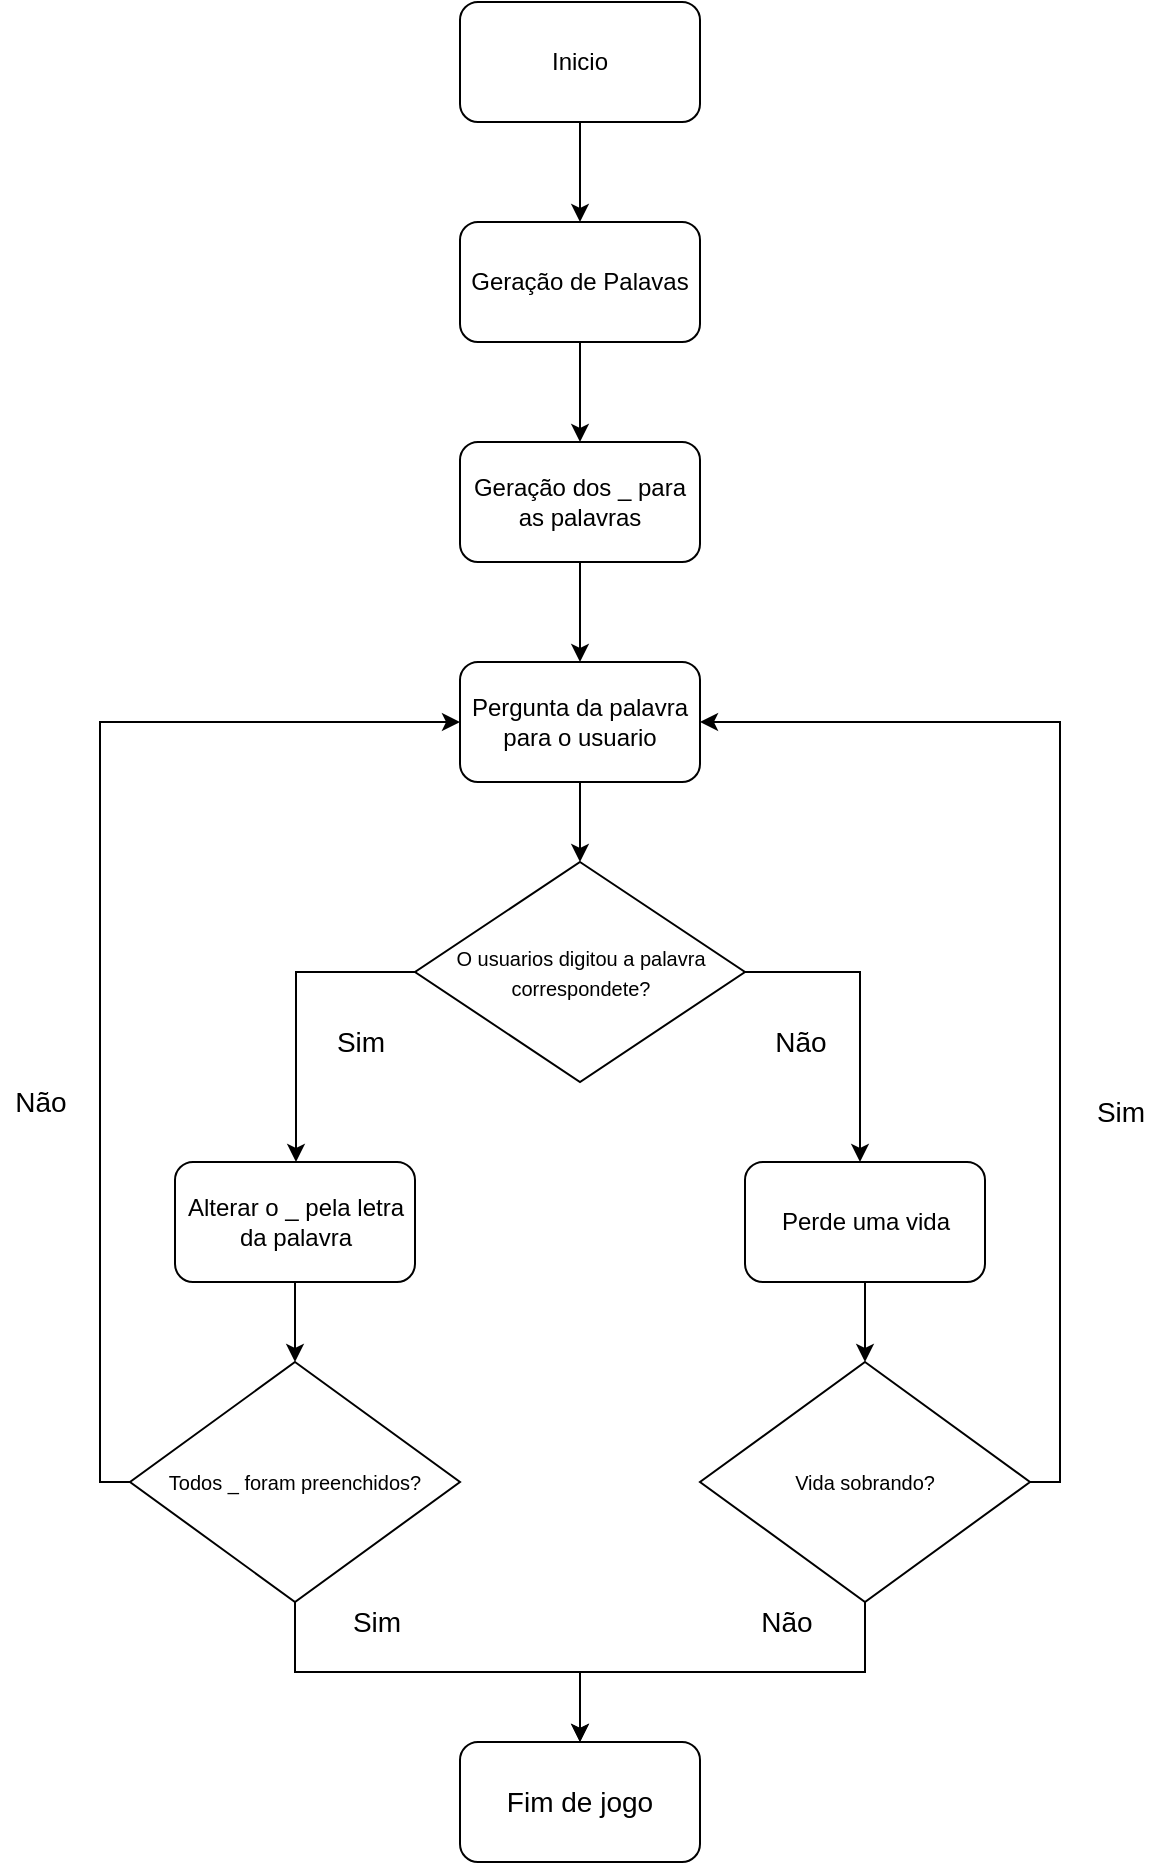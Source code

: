 <mxfile version="15.7.3" type="device"><diagram id="F1F59uQ8zzG-U5rjW65V" name="Página-1"><mxGraphModel dx="1038" dy="689" grid="1" gridSize="10" guides="1" tooltips="1" connect="1" arrows="1" fold="1" page="1" pageScale="1" pageWidth="827" pageHeight="1169" math="0" shadow="0"><root><mxCell id="0"/><mxCell id="1" parent="0"/><mxCell id="rtHztB5nD595vYkmgtMQ-3" value="" style="edgeStyle=orthogonalEdgeStyle;rounded=0;orthogonalLoop=1;jettySize=auto;html=1;" edge="1" parent="1" source="rtHztB5nD595vYkmgtMQ-1" target="rtHztB5nD595vYkmgtMQ-2"><mxGeometry relative="1" as="geometry"/></mxCell><mxCell id="rtHztB5nD595vYkmgtMQ-1" value="Inicio" style="rounded=1;whiteSpace=wrap;html=1;" vertex="1" parent="1"><mxGeometry x="340" y="40" width="120" height="60" as="geometry"/></mxCell><mxCell id="rtHztB5nD595vYkmgtMQ-5" value="" style="edgeStyle=orthogonalEdgeStyle;rounded=0;orthogonalLoop=1;jettySize=auto;html=1;" edge="1" parent="1" source="rtHztB5nD595vYkmgtMQ-2" target="rtHztB5nD595vYkmgtMQ-4"><mxGeometry relative="1" as="geometry"/></mxCell><mxCell id="rtHztB5nD595vYkmgtMQ-2" value="Geração de Palavas" style="rounded=1;whiteSpace=wrap;html=1;" vertex="1" parent="1"><mxGeometry x="340" y="150" width="120" height="60" as="geometry"/></mxCell><mxCell id="rtHztB5nD595vYkmgtMQ-7" value="" style="edgeStyle=orthogonalEdgeStyle;rounded=0;orthogonalLoop=1;jettySize=auto;html=1;" edge="1" parent="1" source="rtHztB5nD595vYkmgtMQ-4" target="rtHztB5nD595vYkmgtMQ-6"><mxGeometry relative="1" as="geometry"/></mxCell><mxCell id="rtHztB5nD595vYkmgtMQ-4" value="Geração dos _ para as palavras" style="rounded=1;whiteSpace=wrap;html=1;" vertex="1" parent="1"><mxGeometry x="340" y="260" width="120" height="60" as="geometry"/></mxCell><mxCell id="rtHztB5nD595vYkmgtMQ-9" value="" style="edgeStyle=orthogonalEdgeStyle;rounded=0;orthogonalLoop=1;jettySize=auto;html=1;fontSize=10;" edge="1" parent="1" source="rtHztB5nD595vYkmgtMQ-6" target="rtHztB5nD595vYkmgtMQ-8"><mxGeometry relative="1" as="geometry"/></mxCell><mxCell id="rtHztB5nD595vYkmgtMQ-6" value="Pergunta da palavra para o usuario" style="rounded=1;whiteSpace=wrap;html=1;" vertex="1" parent="1"><mxGeometry x="340" y="370" width="120" height="60" as="geometry"/></mxCell><mxCell id="rtHztB5nD595vYkmgtMQ-16" value="" style="edgeStyle=orthogonalEdgeStyle;rounded=0;orthogonalLoop=1;jettySize=auto;html=1;fontSize=10;" edge="1" parent="1" source="rtHztB5nD595vYkmgtMQ-8" target="rtHztB5nD595vYkmgtMQ-11"><mxGeometry relative="1" as="geometry"><Array as="points"><mxPoint x="540" y="525"/></Array></mxGeometry></mxCell><mxCell id="rtHztB5nD595vYkmgtMQ-17" value="" style="edgeStyle=orthogonalEdgeStyle;rounded=0;orthogonalLoop=1;jettySize=auto;html=1;fontSize=10;" edge="1" parent="1" source="rtHztB5nD595vYkmgtMQ-8" target="rtHztB5nD595vYkmgtMQ-10"><mxGeometry relative="1" as="geometry"><Array as="points"><mxPoint x="258" y="525"/></Array></mxGeometry></mxCell><mxCell id="rtHztB5nD595vYkmgtMQ-8" value="&lt;font style=&quot;font-size: 10px ; line-height: 0.8&quot;&gt;O usuarios digitou a palavra correspondete?&lt;/font&gt;" style="rhombus;whiteSpace=wrap;html=1;" vertex="1" parent="1"><mxGeometry x="317.5" y="470" width="165" height="110" as="geometry"/></mxCell><mxCell id="rtHztB5nD595vYkmgtMQ-23" value="" style="edgeStyle=orthogonalEdgeStyle;rounded=0;orthogonalLoop=1;jettySize=auto;html=1;fontSize=14;" edge="1" parent="1" source="rtHztB5nD595vYkmgtMQ-10" target="rtHztB5nD595vYkmgtMQ-20"><mxGeometry relative="1" as="geometry"/></mxCell><mxCell id="rtHztB5nD595vYkmgtMQ-10" value="Alterar o _ pela letra da palavra" style="rounded=1;whiteSpace=wrap;html=1;" vertex="1" parent="1"><mxGeometry x="197.5" y="620" width="120" height="60" as="geometry"/></mxCell><mxCell id="rtHztB5nD595vYkmgtMQ-22" value="" style="edgeStyle=orthogonalEdgeStyle;rounded=0;orthogonalLoop=1;jettySize=auto;html=1;fontSize=14;" edge="1" parent="1" source="rtHztB5nD595vYkmgtMQ-11" target="rtHztB5nD595vYkmgtMQ-21"><mxGeometry relative="1" as="geometry"/></mxCell><mxCell id="rtHztB5nD595vYkmgtMQ-11" value="Perde uma vida" style="rounded=1;whiteSpace=wrap;html=1;" vertex="1" parent="1"><mxGeometry x="482.5" y="620" width="120" height="60" as="geometry"/></mxCell><mxCell id="rtHztB5nD595vYkmgtMQ-18" value="Sim" style="text;html=1;align=center;verticalAlign=middle;resizable=0;points=[];autosize=1;strokeColor=none;fillColor=none;fontSize=14;" vertex="1" parent="1"><mxGeometry x="270" y="550" width="40" height="20" as="geometry"/></mxCell><mxCell id="rtHztB5nD595vYkmgtMQ-19" value="Não" style="text;html=1;align=center;verticalAlign=middle;resizable=0;points=[];autosize=1;strokeColor=none;fillColor=none;fontSize=14;strokeWidth=1;" vertex="1" parent="1"><mxGeometry x="490" y="550" width="40" height="20" as="geometry"/></mxCell><mxCell id="rtHztB5nD595vYkmgtMQ-26" value="" style="edgeStyle=orthogonalEdgeStyle;rounded=0;orthogonalLoop=1;jettySize=auto;html=1;fontSize=14;" edge="1" parent="1" source="rtHztB5nD595vYkmgtMQ-20" target="rtHztB5nD595vYkmgtMQ-24"><mxGeometry relative="1" as="geometry"/></mxCell><mxCell id="rtHztB5nD595vYkmgtMQ-31" style="edgeStyle=orthogonalEdgeStyle;rounded=0;orthogonalLoop=1;jettySize=auto;html=1;entryX=0;entryY=0.5;entryDx=0;entryDy=0;fontSize=14;" edge="1" parent="1" source="rtHztB5nD595vYkmgtMQ-20" target="rtHztB5nD595vYkmgtMQ-6"><mxGeometry relative="1" as="geometry"><Array as="points"><mxPoint x="160" y="780"/><mxPoint x="160" y="400"/></Array></mxGeometry></mxCell><mxCell id="rtHztB5nD595vYkmgtMQ-20" value="&lt;font style=&quot;font-size: 10px ; line-height: 0.8&quot;&gt;Todos _ foram preenchidos?&lt;/font&gt;" style="rhombus;whiteSpace=wrap;html=1;" vertex="1" parent="1"><mxGeometry x="175" y="720" width="165" height="120" as="geometry"/></mxCell><mxCell id="rtHztB5nD595vYkmgtMQ-25" value="" style="edgeStyle=orthogonalEdgeStyle;rounded=0;orthogonalLoop=1;jettySize=auto;html=1;fontSize=14;" edge="1" parent="1" source="rtHztB5nD595vYkmgtMQ-21" target="rtHztB5nD595vYkmgtMQ-24"><mxGeometry relative="1" as="geometry"/></mxCell><mxCell id="rtHztB5nD595vYkmgtMQ-32" style="edgeStyle=orthogonalEdgeStyle;rounded=0;orthogonalLoop=1;jettySize=auto;html=1;entryX=1;entryY=0.5;entryDx=0;entryDy=0;fontSize=14;" edge="1" parent="1" source="rtHztB5nD595vYkmgtMQ-21" target="rtHztB5nD595vYkmgtMQ-6"><mxGeometry relative="1" as="geometry"><Array as="points"><mxPoint x="640" y="780"/><mxPoint x="640" y="400"/></Array></mxGeometry></mxCell><mxCell id="rtHztB5nD595vYkmgtMQ-21" value="&lt;font style=&quot;font-size: 10px ; line-height: 0.8&quot;&gt;Vida sobrando?&lt;/font&gt;" style="rhombus;whiteSpace=wrap;html=1;" vertex="1" parent="1"><mxGeometry x="460" y="720" width="165" height="120" as="geometry"/></mxCell><mxCell id="rtHztB5nD595vYkmgtMQ-24" value="Fim de jogo" style="rounded=1;whiteSpace=wrap;html=1;fontSize=14;strokeWidth=1;" vertex="1" parent="1"><mxGeometry x="340" y="910" width="120" height="60" as="geometry"/></mxCell><mxCell id="rtHztB5nD595vYkmgtMQ-27" value="Não" style="text;html=1;align=center;verticalAlign=middle;resizable=0;points=[];autosize=1;strokeColor=none;fillColor=none;fontSize=14;" vertex="1" parent="1"><mxGeometry x="482.5" y="840" width="40" height="20" as="geometry"/></mxCell><mxCell id="rtHztB5nD595vYkmgtMQ-28" value="Sim" style="text;html=1;align=center;verticalAlign=middle;resizable=0;points=[];autosize=1;strokeColor=none;fillColor=none;fontSize=14;" vertex="1" parent="1"><mxGeometry x="277.5" y="840" width="40" height="20" as="geometry"/></mxCell><mxCell id="rtHztB5nD595vYkmgtMQ-33" value="Não" style="text;html=1;align=center;verticalAlign=middle;resizable=0;points=[];autosize=1;strokeColor=none;fillColor=none;fontSize=14;" vertex="1" parent="1"><mxGeometry x="110" y="580" width="40" height="20" as="geometry"/></mxCell><mxCell id="rtHztB5nD595vYkmgtMQ-34" value="Sim" style="text;html=1;align=center;verticalAlign=middle;resizable=0;points=[];autosize=1;strokeColor=none;fillColor=none;fontSize=14;" vertex="1" parent="1"><mxGeometry x="650" y="585" width="40" height="20" as="geometry"/></mxCell></root></mxGraphModel></diagram></mxfile>